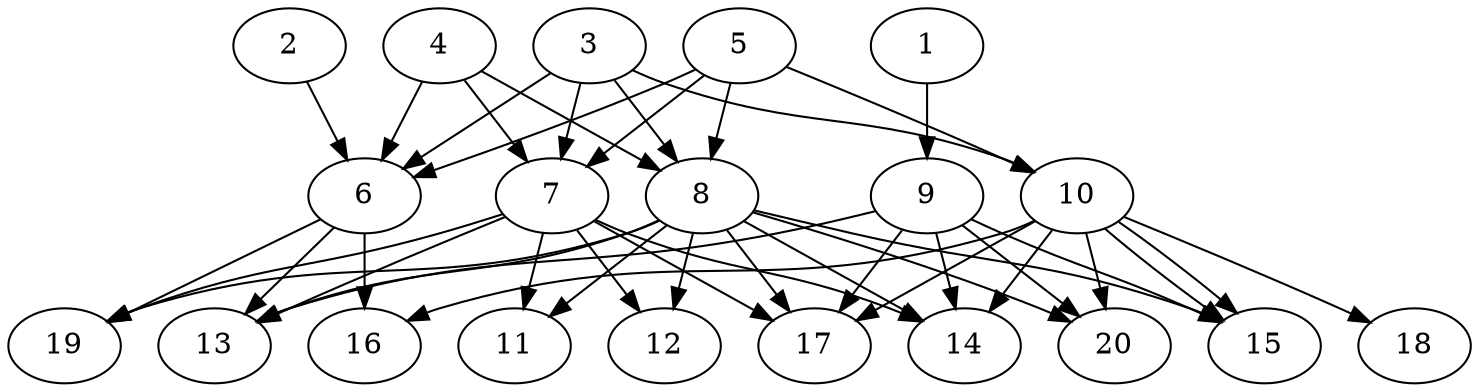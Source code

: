 // DAG automatically generated by daggen at Wed Jul 24 21:20:53 2019
// ./daggen --dot -n 20 --ccr 0.5 --fat 0.8 --regular 0.5 --density 0.7 --mindata 5242880 --maxdata 52428800 
digraph G {
  1 [size="56643584", alpha="0.16", expect_size="28321792"] 
  1 -> 9 [size ="28321792"]
  2 [size="53143552", alpha="0.07", expect_size="26571776"] 
  2 -> 6 [size ="26571776"]
  3 [size="54964224", alpha="0.07", expect_size="27482112"] 
  3 -> 6 [size ="27482112"]
  3 -> 7 [size ="27482112"]
  3 -> 8 [size ="27482112"]
  3 -> 10 [size ="27482112"]
  4 [size="85487616", alpha="0.13", expect_size="42743808"] 
  4 -> 6 [size ="42743808"]
  4 -> 7 [size ="42743808"]
  4 -> 8 [size ="42743808"]
  5 [size="17752064", alpha="0.19", expect_size="8876032"] 
  5 -> 6 [size ="8876032"]
  5 -> 7 [size ="8876032"]
  5 -> 8 [size ="8876032"]
  5 -> 10 [size ="8876032"]
  6 [size="80181248", alpha="0.10", expect_size="40090624"] 
  6 -> 13 [size ="40090624"]
  6 -> 16 [size ="40090624"]
  6 -> 19 [size ="40090624"]
  7 [size="45193216", alpha="0.15", expect_size="22596608"] 
  7 -> 11 [size ="22596608"]
  7 -> 12 [size ="22596608"]
  7 -> 13 [size ="22596608"]
  7 -> 14 [size ="22596608"]
  7 -> 17 [size ="22596608"]
  7 -> 19 [size ="22596608"]
  8 [size="91164672", alpha="0.11", expect_size="45582336"] 
  8 -> 11 [size ="45582336"]
  8 -> 12 [size ="45582336"]
  8 -> 13 [size ="45582336"]
  8 -> 14 [size ="45582336"]
  8 -> 15 [size ="45582336"]
  8 -> 17 [size ="45582336"]
  8 -> 19 [size ="45582336"]
  8 -> 20 [size ="45582336"]
  9 [size="77002752", alpha="0.11", expect_size="38501376"] 
  9 -> 13 [size ="38501376"]
  9 -> 14 [size ="38501376"]
  9 -> 15 [size ="38501376"]
  9 -> 17 [size ="38501376"]
  9 -> 20 [size ="38501376"]
  10 [size="88473600", alpha="0.12", expect_size="44236800"] 
  10 -> 14 [size ="44236800"]
  10 -> 15 [size ="44236800"]
  10 -> 15 [size ="44236800"]
  10 -> 16 [size ="44236800"]
  10 -> 17 [size ="44236800"]
  10 -> 18 [size ="44236800"]
  10 -> 20 [size ="44236800"]
  11 [size="81659904", alpha="0.15", expect_size="40829952"] 
  12 [size="62081024", alpha="0.19", expect_size="31040512"] 
  13 [size="92780544", alpha="0.16", expect_size="46390272"] 
  14 [size="32114688", alpha="0.05", expect_size="16057344"] 
  15 [size="93421568", alpha="0.04", expect_size="46710784"] 
  16 [size="87957504", alpha="0.19", expect_size="43978752"] 
  17 [size="42352640", alpha="0.17", expect_size="21176320"] 
  18 [size="21022720", alpha="0.01", expect_size="10511360"] 
  19 [size="74465280", alpha="0.10", expect_size="37232640"] 
  20 [size="32434176", alpha="0.18", expect_size="16217088"] 
}
